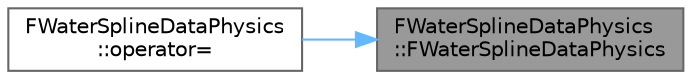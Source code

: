digraph "FWaterSplineDataPhysics::FWaterSplineDataPhysics"
{
 // INTERACTIVE_SVG=YES
 // LATEX_PDF_SIZE
  bgcolor="transparent";
  edge [fontname=Helvetica,fontsize=10,labelfontname=Helvetica,labelfontsize=10];
  node [fontname=Helvetica,fontsize=10,shape=box,height=0.2,width=0.4];
  rankdir="RL";
  Node1 [id="Node000001",label="FWaterSplineDataPhysics\l::FWaterSplineDataPhysics",height=0.2,width=0.4,color="gray40", fillcolor="grey60", style="filled", fontcolor="black",tooltip=" "];
  Node1 -> Node2 [id="edge1_Node000001_Node000002",dir="back",color="steelblue1",style="solid",tooltip=" "];
  Node2 [id="Node000002",label="FWaterSplineDataPhysics\l::operator=",height=0.2,width=0.4,color="grey40", fillcolor="white", style="filled",URL="$da/d38/structFWaterSplineDataPhysics.html#aac4622c3c37871625de3700ac3122d26",tooltip=" "];
}
